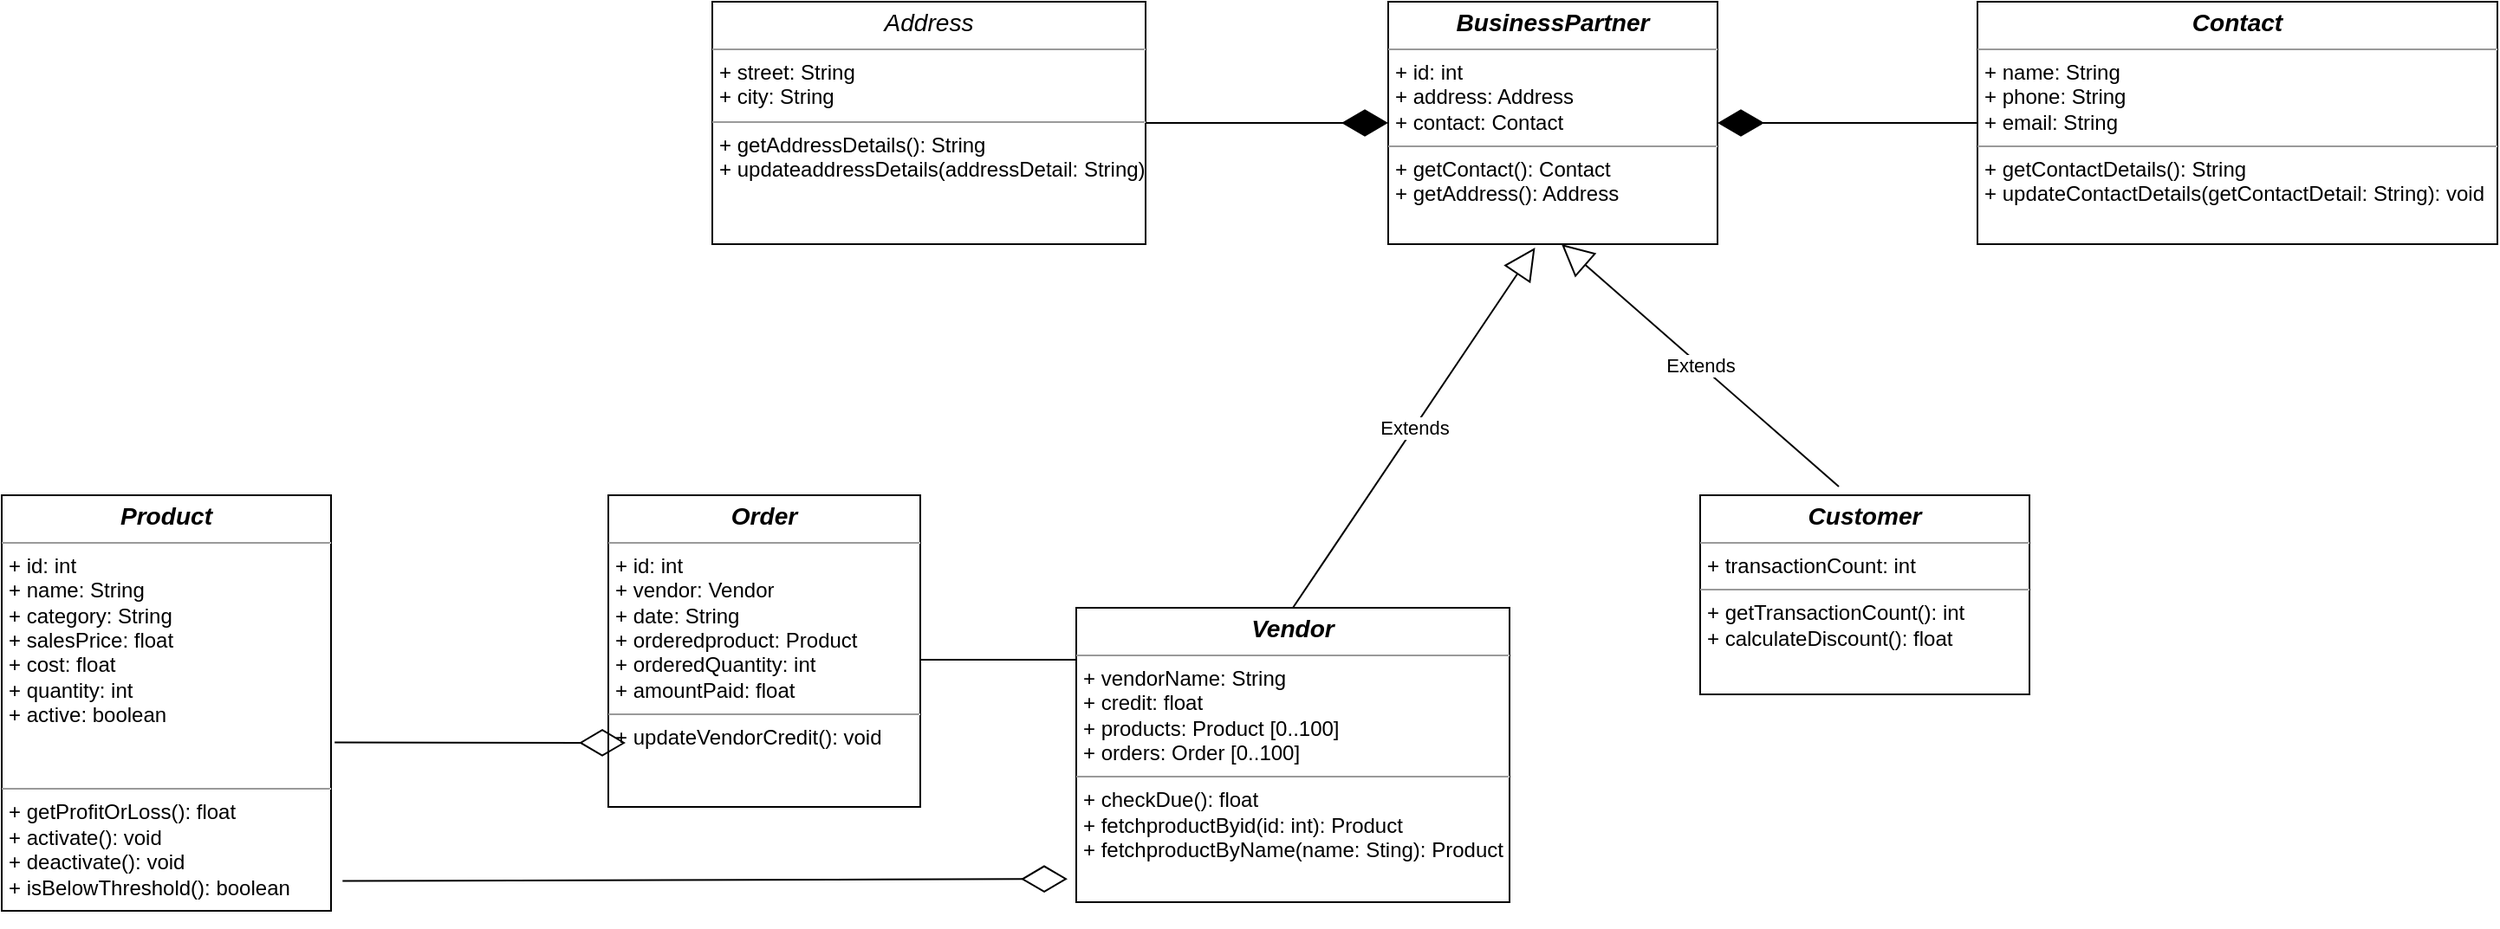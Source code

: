 <mxfile version="14.5.10" type="google"><diagram id="wOTrh36DNBd-p9asfKqA" name="Page-1"><mxGraphModel dx="2333" dy="903" grid="1" gridSize="10" guides="1" tooltips="1" connect="1" arrows="1" fold="1" page="1" pageScale="1" pageWidth="850" pageHeight="1100" math="0" shadow="0"><root><object label="" id="0"><mxCell/></object><mxCell id="1" parent="0"/><mxCell id="oBmPjH7v3jQ4HLU_OVBv-1" value="&lt;h3 style=&quot;margin: 0px ; margin-top: 4px ; text-align: center&quot;&gt;&lt;span style=&quot;font-weight: 400&quot;&gt;&lt;i&gt;Address&lt;/i&gt;&lt;/span&gt;&lt;/h3&gt;&lt;hr size=&quot;1&quot;&gt;&lt;p style=&quot;margin: 0px ; margin-left: 4px&quot;&gt;&lt;span style=&quot;font-weight: normal&quot;&gt;+ street: String&lt;br&gt;+ city: String&lt;/span&gt;&lt;/p&gt;&lt;hr size=&quot;1&quot;&gt;&lt;p style=&quot;margin: 0px ; margin-left: 4px&quot;&gt;&lt;span style=&quot;font-weight: normal&quot;&gt;+ getAddressDetails(): String&lt;br&gt;+ updateaddressDetails(addressDetail: String): void&lt;/span&gt;&lt;/p&gt;" style="verticalAlign=top;align=left;overflow=fill;fontSize=12;fontFamily=Helvetica;html=1;fontStyle=1" parent="1" vertex="1"><mxGeometry x="-370" y="50" width="250" height="140" as="geometry"/></mxCell><mxCell id="oBmPjH7v3jQ4HLU_OVBv-2" value="&lt;h3 style=&quot;margin: 0px ; margin-top: 4px ; text-align: center&quot;&gt;&lt;i&gt;BusinessPartner&lt;/i&gt;&lt;/h3&gt;&lt;hr size=&quot;1&quot;&gt;&lt;p style=&quot;margin: 0px ; margin-left: 4px&quot;&gt;+ id: int&amp;nbsp;&lt;br&gt;+ address: Address&lt;/p&gt;&lt;p style=&quot;margin: 0px ; margin-left: 4px&quot;&gt;+ contact: Contact&lt;br&gt;&lt;/p&gt;&lt;hr size=&quot;1&quot;&gt;&lt;p style=&quot;margin: 0px ; margin-left: 4px&quot;&gt;+ getContact(): Contact&lt;br&gt;+ getAddress(): Address&lt;/p&gt;" style="verticalAlign=top;align=left;overflow=fill;fontSize=12;fontFamily=Helvetica;html=1;" parent="1" vertex="1"><mxGeometry x="20" y="50" width="190" height="140" as="geometry"/></mxCell><mxCell id="oBmPjH7v3jQ4HLU_OVBv-3" value="&lt;h3 style=&quot;margin: 0px ; margin-top: 4px ; text-align: center&quot;&gt;&lt;i&gt;Contact&lt;/i&gt;&lt;/h3&gt;&lt;hr size=&quot;1&quot;&gt;&lt;p style=&quot;margin: 0px ; margin-left: 4px&quot;&gt;+ name: String&lt;br&gt;+ phone: String&lt;/p&gt;&lt;p style=&quot;margin: 0px ; margin-left: 4px&quot;&gt;+ email: String&lt;/p&gt;&lt;hr size=&quot;1&quot;&gt;&lt;p style=&quot;margin: 0px ; margin-left: 4px&quot;&gt;+ getContactDetails(): String&lt;br&gt;+ updateContactDetails(getContactDetail: String&lt;span&gt;): void&lt;/span&gt;&lt;/p&gt;" style="verticalAlign=top;align=left;overflow=fill;fontSize=12;fontFamily=Helvetica;html=1;" parent="1" vertex="1"><mxGeometry x="360" y="50" width="300" height="140" as="geometry"/></mxCell><mxCell id="oBmPjH7v3jQ4HLU_OVBv-4" value="&lt;h3 style=&quot;margin: 0px ; margin-top: 4px ; text-align: center&quot;&gt;&lt;i&gt;Product&lt;/i&gt;&lt;/h3&gt;&lt;hr size=&quot;1&quot;&gt;&lt;p style=&quot;margin: 0px ; margin-left: 4px&quot;&gt;+ id: int&lt;br&gt;+ name: String&lt;/p&gt;&lt;p style=&quot;margin: 0px ; margin-left: 4px&quot;&gt;+ category: String&lt;/p&gt;&lt;p style=&quot;margin: 0px ; margin-left: 4px&quot;&gt;+ salesPrice: float&lt;/p&gt;&lt;p style=&quot;margin: 0px ; margin-left: 4px&quot;&gt;+ cost: float&lt;/p&gt;&lt;p style=&quot;margin: 0px ; margin-left: 4px&quot;&gt;+ quantity: int&lt;/p&gt;&lt;p style=&quot;margin: 0px ; margin-left: 4px&quot;&gt;+ active: boolean&lt;/p&gt;&lt;p style=&quot;margin: 0px ; margin-left: 4px&quot;&gt;&lt;br&gt;&lt;/p&gt;&lt;p style=&quot;margin: 0px ; margin-left: 4px&quot;&gt;&lt;br&gt;&lt;/p&gt;&lt;hr size=&quot;1&quot;&gt;&lt;p style=&quot;margin: 0px ; margin-left: 4px&quot;&gt;+ getProfitOrLoss(): float&lt;br&gt;+ activate(): void&lt;/p&gt;&lt;p style=&quot;margin: 0px ; margin-left: 4px&quot;&gt;+ deactivate(): void&lt;br&gt;&lt;/p&gt;&lt;p style=&quot;margin: 0px ; margin-left: 4px&quot;&gt;+ isBelowThreshold(): boolean&lt;/p&gt;" style="verticalAlign=top;align=left;overflow=fill;fontSize=12;fontFamily=Helvetica;html=1;" parent="1" vertex="1"><mxGeometry x="-780" y="335" width="190" height="240" as="geometry"/></mxCell><mxCell id="oBmPjH7v3jQ4HLU_OVBv-5" value="&lt;h3 style=&quot;margin: 0px ; margin-top: 4px ; text-align: center&quot;&gt;&lt;i&gt;Order&lt;/i&gt;&lt;/h3&gt;&lt;hr size=&quot;1&quot;&gt;&lt;p style=&quot;margin: 0px ; margin-left: 4px&quot;&gt;+ id: int&lt;br&gt;+ vendor: Vendor&lt;/p&gt;&lt;p style=&quot;margin: 0px ; margin-left: 4px&quot;&gt;+ date: String&lt;/p&gt;&lt;p style=&quot;margin: 0px ; margin-left: 4px&quot;&gt;+ orderedproduct: Product&lt;/p&gt;&lt;p style=&quot;margin: 0px ; margin-left: 4px&quot;&gt;+ orderedQuantity: int&lt;/p&gt;&lt;p style=&quot;margin: 0px ; margin-left: 4px&quot;&gt;+ amountPaid: float&lt;/p&gt;&lt;hr size=&quot;1&quot;&gt;&lt;p style=&quot;margin: 0px ; margin-left: 4px&quot;&gt;+ updateVendorCredit(): void&lt;br&gt;&lt;/p&gt;" style="verticalAlign=top;align=left;overflow=fill;fontSize=12;fontFamily=Helvetica;html=1;" parent="1" vertex="1"><mxGeometry x="-430" y="335" width="180" height="180" as="geometry"/></mxCell><mxCell id="oBmPjH7v3jQ4HLU_OVBv-6" value="&lt;h3 style=&quot;margin: 0px ; margin-top: 4px ; text-align: center&quot;&gt;&lt;i&gt;Vendor&lt;/i&gt;&lt;/h3&gt;&lt;hr size=&quot;1&quot;&gt;&lt;p style=&quot;margin: 0px ; margin-left: 4px&quot;&gt;+ vendorName: String&lt;/p&gt;&lt;p style=&quot;margin: 0px ; margin-left: 4px&quot;&gt;+ credit: float&lt;/p&gt;&lt;p style=&quot;margin: 0px ; margin-left: 4px&quot;&gt;+ products: Product [0..100]&lt;/p&gt;&lt;p style=&quot;margin: 0px ; margin-left: 4px&quot;&gt;+ orders: Order [0..100]&lt;/p&gt;&lt;hr size=&quot;1&quot;&gt;&lt;p style=&quot;margin: 0px ; margin-left: 4px&quot;&gt;+ checkDue(): float&lt;br&gt;+ fetchproductByid(id: int): Product&lt;/p&gt;&lt;p style=&quot;margin: 0px ; margin-left: 4px&quot;&gt;+ fetchproductByName(name: Sting): Product&lt;br&gt;&lt;/p&gt;" style="verticalAlign=top;align=left;overflow=fill;fontSize=12;fontFamily=Helvetica;html=1;" parent="1" vertex="1"><mxGeometry x="-160" y="400" width="250" height="170" as="geometry"/></mxCell><mxCell id="oBmPjH7v3jQ4HLU_OVBv-11" value="&lt;h3 style=&quot;margin: 0px ; margin-top: 4px ; text-align: center&quot;&gt;&lt;i&gt;Customer&lt;/i&gt;&lt;/h3&gt;&lt;hr size=&quot;1&quot;&gt;&lt;p style=&quot;margin: 0px ; margin-left: 4px&quot;&gt;+ transactionCount: int&lt;br&gt;&lt;/p&gt;&lt;hr size=&quot;1&quot;&gt;&lt;p style=&quot;margin: 0px ; margin-left: 4px&quot;&gt;+ getTransactionCount(): int&lt;br&gt;+ calculateDiscount(): float&lt;/p&gt;" style="verticalAlign=top;align=left;overflow=fill;fontSize=12;fontFamily=Helvetica;html=1;" parent="1" vertex="1"><mxGeometry x="200" y="335" width="190" height="115" as="geometry"/></mxCell><mxCell id="oBmPjH7v3jQ4HLU_OVBv-20" value="" style="endArrow=diamondThin;endFill=1;endSize=24;html=1;exitX=1;exitY=0.5;exitDx=0;exitDy=0;entryX=0;entryY=0.5;entryDx=0;entryDy=0;rounded=0;" parent="1" source="oBmPjH7v3jQ4HLU_OVBv-1" target="oBmPjH7v3jQ4HLU_OVBv-2" edge="1"><mxGeometry width="160" relative="1" as="geometry"><mxPoint x="-140" y="470" as="sourcePoint"/><mxPoint x="10" y="370" as="targetPoint"/></mxGeometry></mxCell><mxCell id="fY_i31bv_bkPgEEn8qsi-1" value="" style="endArrow=diamondThin;endFill=1;endSize=24;html=1;exitX=0;exitY=0.5;exitDx=0;exitDy=0;entryX=1;entryY=0.5;entryDx=0;entryDy=0;" edge="1" parent="1" source="oBmPjH7v3jQ4HLU_OVBv-3" target="oBmPjH7v3jQ4HLU_OVBv-2"><mxGeometry width="160" relative="1" as="geometry"><mxPoint x="40" y="270" as="sourcePoint"/><mxPoint x="200" y="270" as="targetPoint"/></mxGeometry></mxCell><mxCell id="fY_i31bv_bkPgEEn8qsi-2" value="Extends" style="endArrow=block;endSize=16;endFill=0;html=1;entryX=0.446;entryY=1.014;entryDx=0;entryDy=0;entryPerimeter=0;exitX=0.5;exitY=0;exitDx=0;exitDy=0;" edge="1" parent="1" source="oBmPjH7v3jQ4HLU_OVBv-6" target="oBmPjH7v3jQ4HLU_OVBv-2"><mxGeometry width="160" relative="1" as="geometry"><mxPoint x="40" y="470" as="sourcePoint"/><mxPoint x="200" y="470" as="targetPoint"/></mxGeometry></mxCell><mxCell id="fY_i31bv_bkPgEEn8qsi-3" value="Extends" style="endArrow=block;endSize=16;endFill=0;html=1;" edge="1" parent="1"><mxGeometry width="160" relative="1" as="geometry"><mxPoint x="280" y="330" as="sourcePoint"/><mxPoint x="120" y="190" as="targetPoint"/></mxGeometry></mxCell><mxCell id="fY_i31bv_bkPgEEn8qsi-10" value="" style="line;strokeWidth=1;fillColor=none;align=left;verticalAlign=middle;spacingTop=-1;spacingLeft=3;spacingRight=3;rotatable=0;labelPosition=right;points=[];portConstraint=eastwest;" vertex="1" parent="1"><mxGeometry x="-250" y="426" width="90" height="8" as="geometry"/></mxCell><mxCell id="fY_i31bv_bkPgEEn8qsi-15" value="" style="endArrow=diamondThin;endFill=0;endSize=24;html=1;exitX=1.011;exitY=0.595;exitDx=0;exitDy=0;exitPerimeter=0;" edge="1" parent="1" source="oBmPjH7v3jQ4HLU_OVBv-4"><mxGeometry width="160" relative="1" as="geometry"><mxPoint x="-240" y="470" as="sourcePoint"/><mxPoint x="-420" y="478" as="targetPoint"/></mxGeometry></mxCell><mxCell id="fY_i31bv_bkPgEEn8qsi-16" value="" style="endArrow=diamondThin;endFill=0;endSize=24;html=1;entryX=-0.02;entryY=0.921;entryDx=0;entryDy=0;entryPerimeter=0;exitX=1.035;exitY=0.928;exitDx=0;exitDy=0;exitPerimeter=0;rounded=0;" edge="1" parent="1" source="oBmPjH7v3jQ4HLU_OVBv-4" target="oBmPjH7v3jQ4HLU_OVBv-6"><mxGeometry width="160" relative="1" as="geometry"><mxPoint x="-280" y="370" as="sourcePoint"/><mxPoint x="-120" y="370" as="targetPoint"/><Array as="points"><mxPoint x="-300" y="557"/></Array></mxGeometry></mxCell></root></mxGraphModel></diagram></mxfile>